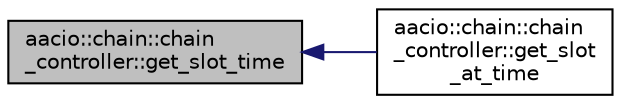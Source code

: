 digraph "aacio::chain::chain_controller::get_slot_time"
{
  edge [fontname="Helvetica",fontsize="10",labelfontname="Helvetica",labelfontsize="10"];
  node [fontname="Helvetica",fontsize="10",shape=record];
  rankdir="LR";
  Node24 [label="aacio::chain::chain\l_controller::get_slot_time",height=0.2,width=0.4,color="black", fillcolor="grey75", style="filled", fontcolor="black"];
  Node24 -> Node25 [dir="back",color="midnightblue",fontsize="10",style="solid"];
  Node25 [label="aacio::chain::chain\l_controller::get_slot\l_at_time",height=0.2,width=0.4,color="black", fillcolor="white", style="filled",URL="$classaacio_1_1chain_1_1chain__controller.html#a9e231a27f0c30eedeff295bbf53b318a"];
}
